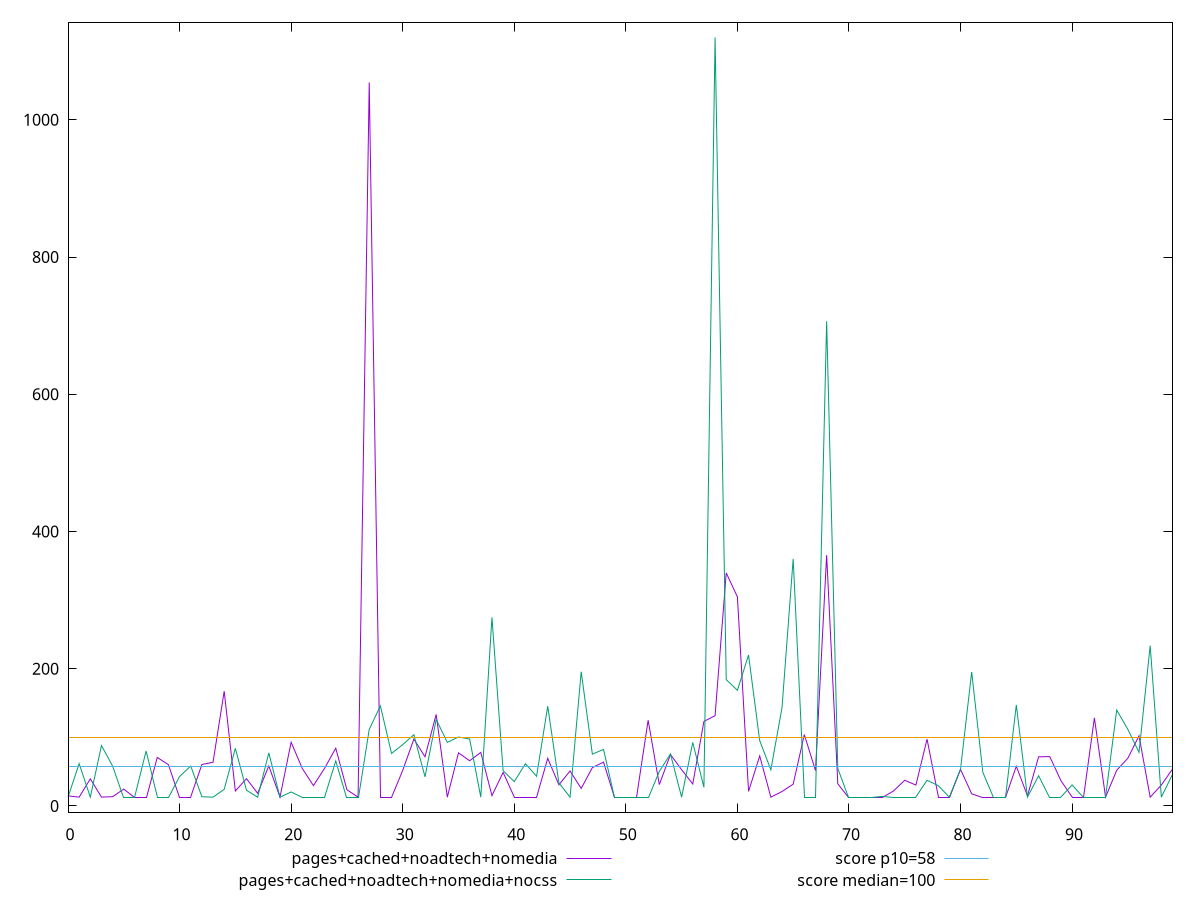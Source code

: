 reset

$pagesCachedNoadtechNomedia <<EOF
0 14.666666666666668
1 12.8
2 39.46666666666667
3 12.8
4 13.5
5 24.53333333333333
6 12.8
7 12.8
8 70.66000000000001
9 60.10959999999978
10 12.8
11 12.8
12 60.34
13 63.73333333333334
14 167.19999999999982
15 21.8
16 39.733333333333334
17 18.400000000000002
18 58.400000000000006
19 12.8
20 92.82360000000023
21 54.66666666666668
22 29.6
23 54.93333333333333
24 84.16000000000001
25 23.6
26 12.8
27 1054.4000000000005
28 12.8
29 12.8
30 51.67999999999993
31 97.4
32 71.63333333333333
33 133.33333333333334
34 12.8
35 77.4
36 65.86666666666655
37 78.04
38 15
39 48.800000000000004
40 12.8
41 12.8
42 12.8
43 69.38
44 30.800000000000004
45 50.9163333333337
46 25.54
47 55.84
48 63.86666666666667
49 12.8
50 12.8
51 12.8
52 124.95999999999992
53 31.1
54 74.93333333333334
55 52.800000000000004
56 32
57 123.2
58 131.53333333333353
59 339.60000000000025
60 304.8
61 21.200000000000003
62 72.82706666666672
63 12.8
64 21
65 31.66666666666667
66 103.93333333333334
67 51.546666666666674
68 365.5999999999997
69 32.300000000000004
70 12.8
71 12.8
72 12.8
73 12.8
74 21.86666666666667
75 37.4
76 30.400000000000002
77 97.33333333333334
78 12.8
79 12.8
80 53.33333333333333
81 17.68
82 12.8
83 12.8
84 12.8
85 57.81693333333363
86 14.8
87 71.60000000000001
88 71.90413333333339
89 36.800000000000004
90 12.8
91 12.8
92 128.4
93 12.8
94 51.96666666666667
95 69.60000000000001
96 102.2
97 12.8
98 30.400000000000002
99 53.733333333333334
EOF

$pagesCachedNoadtechNomediaNocss <<EOF
0 12.8
1 61.6
2 12.8
3 88
4 58
5 12.8
6 12.8
7 80
8 12.8
9 12.8
10 42.82
11 58.2
12 13.4
13 12.8
14 24.200000000000003
15 84
16 22.8
17 12.8
18 77.33333333333334
19 12.8
20 20.32
21 12.8
22 12.8
23 12.8
24 65.60000000000001
25 12.8
26 12.8
27 111.46666666666665
28 145.86666666666662
29 76.53333333333333
30 89.33333333333334
31 103.73333333333335
32 42.400000000000006
33 126.13333333333333
34 92.60000000000001
35 100.4
36 97.60000000000001
37 12.8
38 274.8
39 51.400000000000006
40 35.4
41 61.6
42 43.2
43 145.33333333333334
44 33.6
45 12.8
46 195.60000000000002
47 75.46666666666667
48 82.4
49 12.8
50 12.8
51 12.8
52 12.8
53 50.2
54 75.7
55 12.8
56 92.53333333333335
57 27.200000000000003
58 1120
59 184
60 168.53333333333333
61 220
62 95.2
63 52.6
64 143.4
65 360
66 12.8
67 12.8
68 706.4000000000008
69 54.66666666666668
70 12.8
71 12.8
72 12.8
73 13.866666666666667
74 12.8
75 12.8
76 12.8
77 37.4
78 29.6
79 12.8
80 53.6
81 195.20000000000002
82 49.06666666666667
83 12.8
84 12.8
85 147.20000000000002
86 12.8
87 44
88 12.8
89 12.8
90 30.6
91 12.8
92 12.8
93 12.8
94 139.73333333333332
95 111.46666666666665
96 78.13333333333334
97 233.60000000000002
98 12.8
99 46
EOF

set key outside below
set xrange [0:99]
set yrange [-9.344000000000001:1142.144]
set trange [-9.344000000000001:1142.144]
set terminal svg size 640, 520 enhanced background rgb 'white'
set output "report_00013_2021-02-09T12-04-24.940Z/estimated-input-latency/comparison/line/3_vs_4.svg"

plot $pagesCachedNoadtechNomedia title "pages+cached+noadtech+nomedia" with line, \
     $pagesCachedNoadtechNomediaNocss title "pages+cached+noadtech+nomedia+nocss" with line, \
     58 title "score p10=58", \
     100 title "score median=100"

reset
